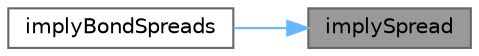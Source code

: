 digraph "implySpread"
{
 // INTERACTIVE_SVG=YES
 // LATEX_PDF_SIZE
  bgcolor="transparent";
  edge [fontname=Helvetica,fontsize=10,labelfontname=Helvetica,labelfontsize=10];
  node [fontname=Helvetica,fontsize=10,shape=box,height=0.2,width=0.4];
  rankdir="RL";
  Node1 [label="implySpread",height=0.2,width=0.4,color="gray40", fillcolor="grey60", style="filled", fontcolor="black",tooltip="helper function that computes a single implied spread for a bond"];
  Node1 -> Node2 [dir="back",color="steelblue1",style="solid"];
  Node2 [label="implyBondSpreads",height=0.2,width=0.4,color="grey40", fillcolor="white", style="filled",URL="$classore_1_1data_1_1_bond_spread_imply.html#a0045e9ff9bf15dddddd089bebcde3524",tooltip=" "];
}
